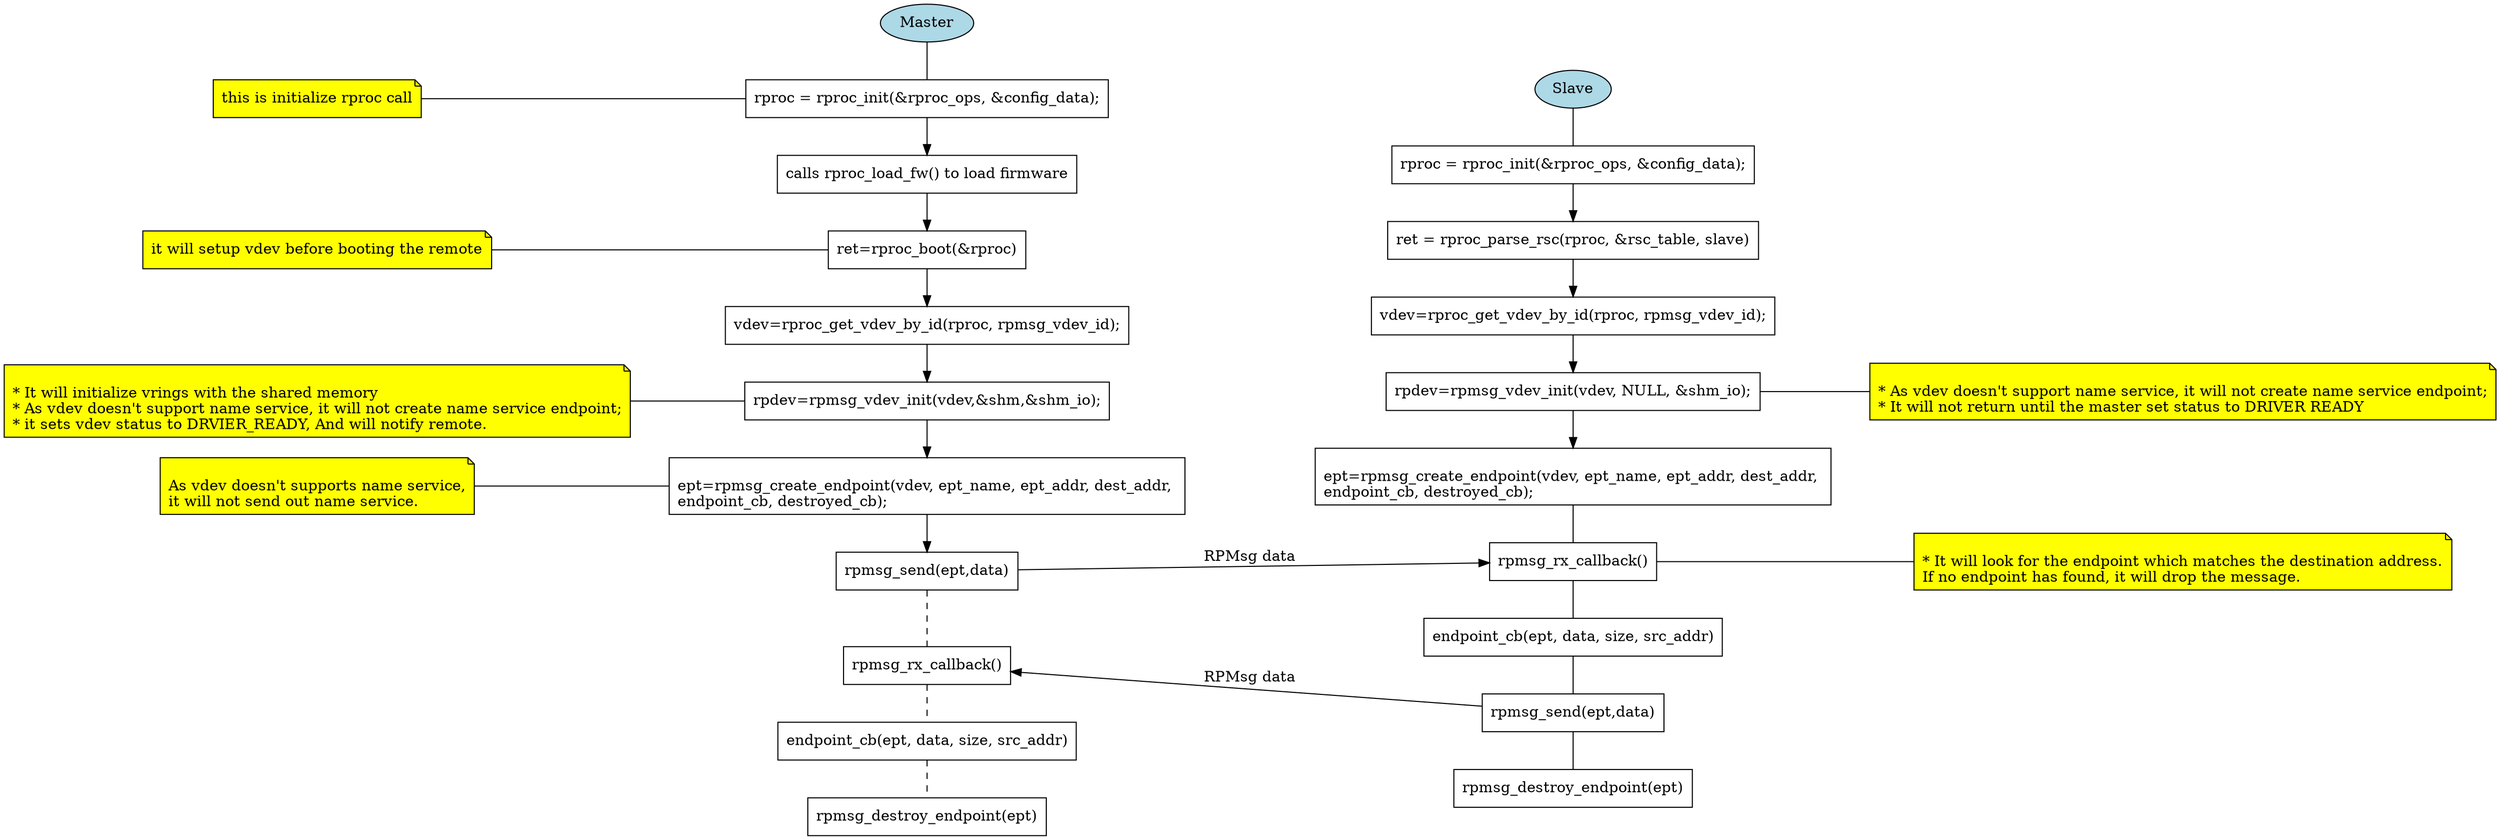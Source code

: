 // RPMsg static endpoints

digraph G {
  rankdir="LR";

  subgraph roles {
    node [style="filled", fillcolor="lightblue"];
    master [label="Master"];
    slave [label="Slave"];
  }

  subgraph m_comment_nodes {
    node [group=m_comment, shape="note", style="filled", fillcolor="yellow"];
    rank="same";
    m_rproc_init_comment [label="this is initialize rproc call"];
    m_rproc_boot_comment [label="it will setup vdev before booting the remote"];
    m_rpmsg_vdev_init_comment [label="\l* It will initialize vrings with the shared memory\l* As vdev doesn't support name service, it will not create name service endpoint;\l* it sets vdev status to DRVIER_READY, And will notify remote.\l"];
    m_rpmsg_create_ep_comment [label="\lAs vdev doesn't supports name service,\lit will not send out name service.\l"];
  }

  subgraph m_flow_nodes {
    node [shape="box"];
    rank="same";
    m_rproc_init [label="rproc = rproc_init(&rproc_ops, &config_data);"];
    m_rproc_load_fw [label="calls rproc_load_fw() to load firmware"];
    m_rproc_boot [shape="box", label="ret=rproc_boot(&rproc)"];
    m_rproc_get_vdev [label="vdev=rproc_get_vdev_by_id(rproc, rpmsg_vdev_id);"];
    m_rpmsg_vdev_init [label="rpdev=rpmsg_vdev_init(vdev,&shm,&shm_io);"];
    m_rpmsg_create_ep [label="\lept=rpmsg_create_endpoint(vdev, ept_name, ept_addr, dest_addr, \lendpoint_cb, destroyed_cb);\l"];
    m_rpmsg_send [label="rpmsg_send(ept,data)"];
    m_rpmsg_rx_cb [label="rpmsg_rx_callback()"];
    m_ep_cb [label="endpoint_cb(ept, data, size, src_addr)"];
    m_rpmsg_destroy_ep [label="rpmsg_destroy_endpoint(ept)"];

    m_rproc_init -> m_rproc_load_fw -> m_rproc_boot -> m_rproc_get_vdev ->
    m_rpmsg_vdev_init -> m_rpmsg_create_ep -> m_rpmsg_send;
    m_rpmsg_send -> m_rpmsg_rx_cb -> m_ep_cb ->
    m_rpmsg_destroy_ep [dir="none", style="dashed"];
  }

  subgraph s_flow_nodes {
    rank="same";
    node [shape="box"];
    s_rproc_init [label="rproc = rproc_init(&rproc_ops, &config_data);"];

    s_rproc_parse_rsc [label="ret = rproc_parse_rsc(rproc, &rsc_table, slave)"];
    s_rproc_get_vdev [label="vdev=rproc_get_vdev_by_id(rproc, rpmsg_vdev_id);"];
    s_rpmsg_vdev_init [label="rpdev=rpmsg_vdev_init(vdev, NULL, &shm_io);"];
    s_rpmsg_create_ep [label="\lept=rpmsg_create_endpoint(vdev, ept_name, ept_addr, dest_addr, \lendpoint_cb, destroyed_cb);\l"];
    s_rpmsg_send [label="rpmsg_send(ept,data)"];
    s_rpmsg_rx_cb [label="rpmsg_rx_callback()"];
    s_ep_cb [label="endpoint_cb(ept, data, size, src_addr)"];
    s_rpmsg_destroy_ep [label="rpmsg_destroy_endpoint(ept)"];

    s_rproc_init -> s_rproc_parse_rsc -> s_rproc_get_vdev ->
    s_rpmsg_vdev_init -> s_rpmsg_create_ep;
    s_rpmsg_create_ep -> s_rpmsg_rx_cb ->
    s_ep_cb -> s_rpmsg_send -> s_rpmsg_destroy_ep [dir="none", style="dash"];

  }

  subgraph s_comment_nodes {
    node [group=s_comment, shape="note", style="filled", fillcolor="yellow"];
    rank="same";
    s_rpmsg_vdev_init_comment [label="\l* As vdev doesn't support name service, it will not create name service endpoint;\l* It will not return until the master set status to DRIVER READY\l"];
    s_rpmsg_rx_cb_comment [label="\l* It will look for the endpoint which matches the destination address.\lIf no endpoint has found, it will drop the message.\l"];
  }

  master -> m_rproc_init [dir="none"];
  slave -> s_rproc_init [dir="none"];
  m_rpmsg_send -> s_rpmsg_rx_cb [label="RPMsg data"];
  s_rpmsg_send -> m_rpmsg_rx_cb [label="RPMsg data"];

  m_rproc_init_comment -> m_rproc_init [dir="none"];
  m_rproc_boot_comment -> m_rproc_boot [dir="none"];
  m_rpmsg_vdev_init_comment -> m_rpmsg_vdev_init [dir="none"];
  m_rpmsg_create_ep_comment -> m_rpmsg_create_ep [dir="none"];

  s_rpmsg_vdev_init -> s_rpmsg_vdev_init_comment [dir="none"];
  s_rpmsg_rx_cb -> s_rpmsg_rx_cb_comment [dir="none"];

  {rank=same; master; m_rproc_init}
  {rank=same; slave; s_rproc_init}

}


